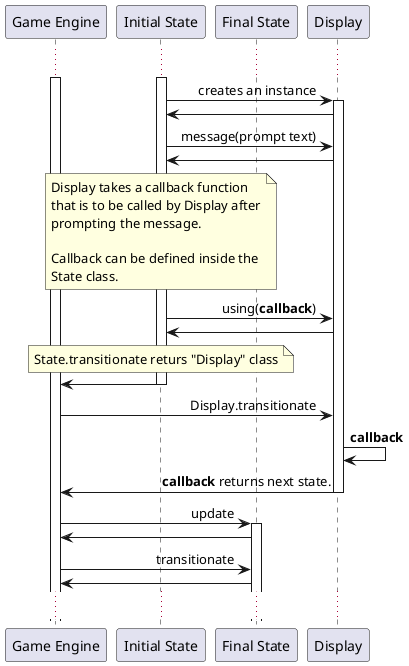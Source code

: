 @startuml display-state_sequence
skinparam sequenceMessageAlign right

participant "Game Engine" as game
participant "Initial State" as State
participant "Final State" as sN

activate game
activate State

...

State -> Display : creates an instance
activate Display
State <- Display

State -> Display : message(prompt text)
State <- Display

note over State #LightYellow
Display takes a callback function 
that is to be called by Display after
prompting the message.

Callback can be defined inside the 
State class.
end note
State -> Display : using(**callback**)
State <- Display

note over State #LightYellow: State.transitionate returs "Display" class
game <- State
deactivate State

game -> Display: Display.transitionate
Display -> Display: **callback**
game <- Display: **callback** returns next state.
deactivate Display

game -> sN: update
activate sN
game <- sN

game -> sN: transitionate
game <- sN
...

@enduml